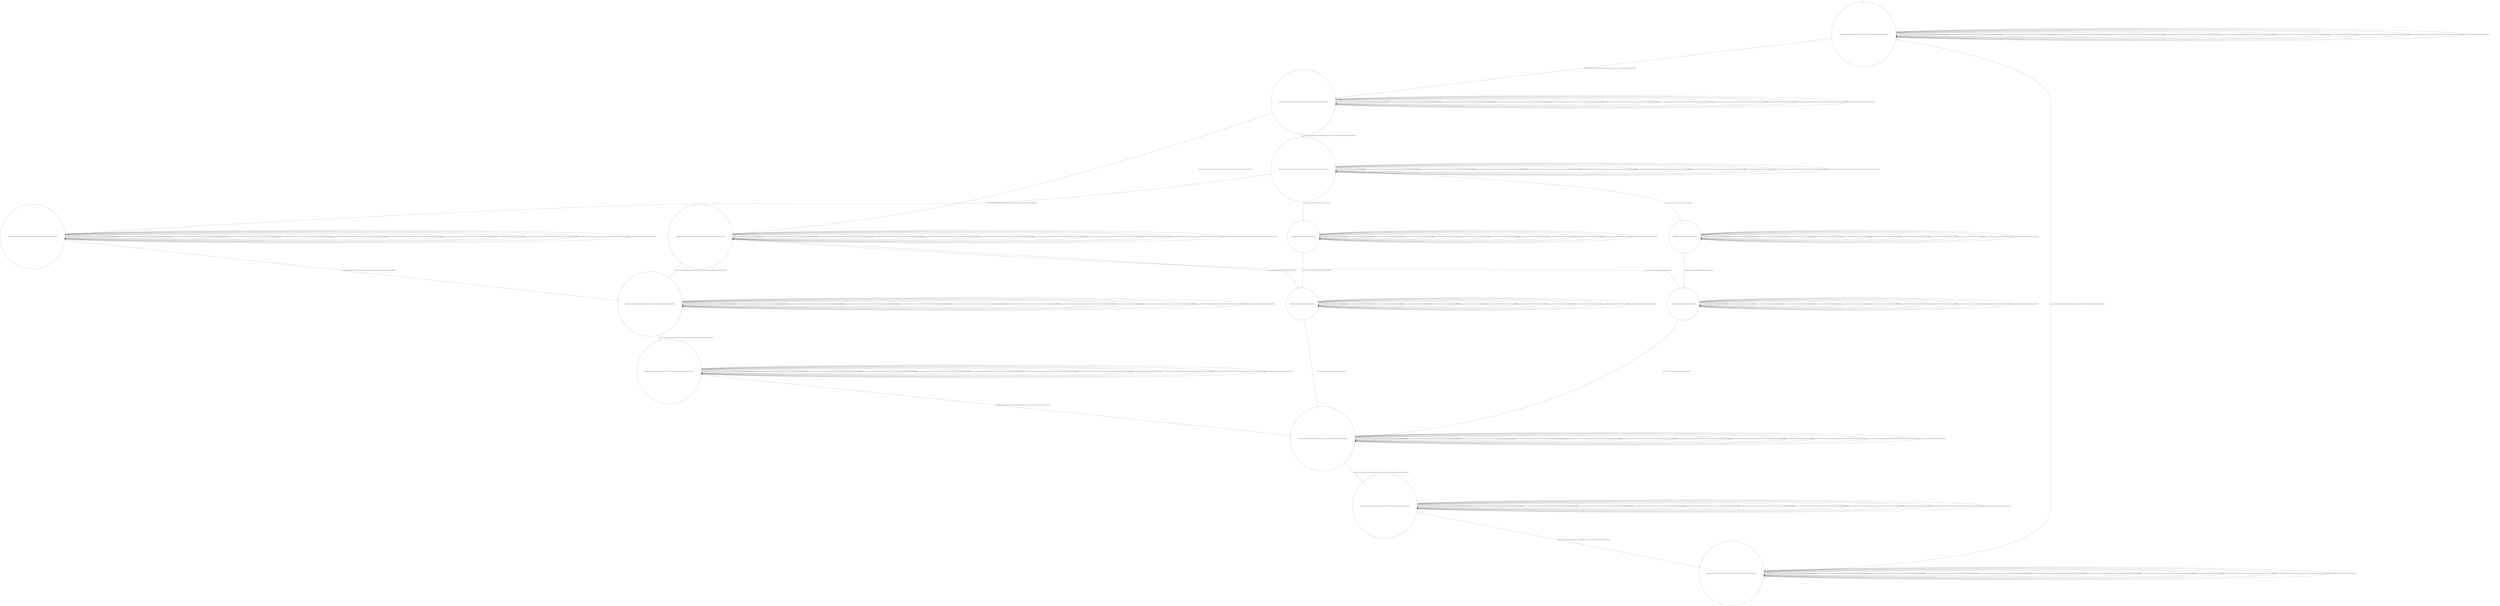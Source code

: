 digraph g {
	edge [lblstyle="above, sloped"];
	s0 [shape="circle" label="0@[((DOL and CAP and TON and not TEA and not EUR and not COF) or (DOL and COF and TEA and CAP and TON and not EUR))]"];
	s1 [shape="circle" label="1@[((DOL and CAP and TON and not TEA and not EUR and not COF) or (DOL and COF and TEA and CAP and TON and not EUR))]"];
	s2 [shape="circle" label="2@[((DOL and CAP and TON and not TEA and not EUR and not COF) or (DOL and COF and TEA and CAP and TON and not EUR))]"];
	s3 [shape="circle" label="3@[((DOL and CAP and TON and not TEA and not EUR and not COF) or (DOL and COF and TEA and CAP and TON and not EUR))]"];
	s4 [shape="circle" label="4@[((DOL and CAP and TON and not TEA and not EUR and not COF) or (DOL and COF and TEA and CAP and TON and not EUR))]"];
	s5 [shape="circle" label="5@[((DOL and CAP and TON and not TEA and not EUR and not COF) or (DOL and COF and TEA and CAP and TON and not EUR))]"];
	s6 [shape="circle" label="6@[((DOL and CAP and TON and not TEA and not EUR and not COF) or (DOL and COF and TEA and CAP and TON and not EUR))]"];
	s7 [shape="circle" label="7@[((DOL and CAP and TON and not TEA and not EUR and not COF) or (DOL and COF and TEA and CAP and TON and not EUR))]"];
	s8 [shape="circle" label="8@[((DOL and CAP and TON and not TEA and not EUR and not COF) or (DOL and COF and TEA and CAP and TON and not EUR))]"];
	s9 [shape="circle" label="9@[((DOL and CAP and TON and not TEA and not EUR and not COF) or (DOL and COF and TEA and CAP and TON and not EUR))]"];
	s10 [shape="circle" label="10@[((DOL and COF and TEA and CAP and TON and not EUR))]"];
	s11 [shape="circle" label="11@[((DOL and COF and TEA and CAP and TON and not EUR))]"];
	s12 [shape="circle" label="12@[((DOL and COF and TEA and CAP and TON and not EUR))]"];
	s13 [shape="circle" label="13@[((DOL and COF and TEA and CAP and TON and not EUR))]"];
	s0 -> s0 [label="cap / nok() [((DOL and CAP and TON and not TEA and not EUR and not COF) or (DOL and COF and TEA and CAP and TON and not EUR))]"];
	s0 -> s0 [label="coffee / nok() [((DOL and CAP and TON and not TEA and not EUR and not COF) or (DOL and COF and TEA and CAP and TON and not EUR))]"];
	s0 -> s0 [label="cup_taken / nok() [((DOL and CAP and TON and not TEA and not EUR and not COF) or (DOL and COF and TEA and CAP and TON and not EUR))]"];
	s0 -> s0 [label="display_done / nok() [((DOL and CAP and TON and not TEA and not EUR and not COF) or (DOL and COF and TEA and CAP and TON and not EUR))]"];
	s0 -> s1 [label="dollar / ok() [((DOL and CAP and TON and not TEA and not EUR and not COF) or (DOL and COF and TEA and CAP and TON and not EUR))]"];
	s0 -> s0 [label="no_sugar / nok() [((DOL and CAP and TON and not TEA and not EUR and not COF) or (DOL and COF and TEA and CAP and TON and not EUR))]"];
	s0 -> s0 [label="pour_coffee / nok() [((DOL and CAP and TON and not TEA and not EUR and not COF) or (DOL and COF and TEA and CAP and TON and not EUR))]"];
	s0 -> s0 [label="pour_milk / nok() [((DOL and CAP and TON and not TEA and not EUR and not COF) or (DOL and COF and TEA and CAP and TON and not EUR))]"];
	s0 -> s0 [label="pour_sugar / nok() [((DOL and CAP and TON and not TEA and not EUR and not COF) or (DOL and COF and TEA and CAP and TON and not EUR))]"];
	s0 -> s0 [label="pour_tea / nok() [((DOL and COF and TEA and CAP and TON and not EUR))]"];
	s0 -> s0 [label="ring / nok() [((DOL and CAP and TON and not TEA and not EUR and not COF) or (DOL and COF and TEA and CAP and TON and not EUR))]"];
	s0 -> s0 [label="sugar / nok() [((DOL and CAP and TON and not TEA and not EUR and not COF) or (DOL and COF and TEA and CAP and TON and not EUR))]"];
	s0 -> s0 [label="tea / nok() [((DOL and COF and TEA and CAP and TON and not EUR))]"];
	s1 -> s1 [label="cap / nok() [((DOL and CAP and TON and not TEA and not EUR and not COF) or (DOL and COF and TEA and CAP and TON and not EUR))]"];
	s1 -> s1 [label="coffee / nok() [((DOL and CAP and TON and not TEA and not EUR and not COF) or (DOL and COF and TEA and CAP and TON and not EUR))]"];
	s1 -> s1 [label="cup_taken / nok() [((DOL and CAP and TON and not TEA and not EUR and not COF) or (DOL and COF and TEA and CAP and TON and not EUR))]"];
	s1 -> s1 [label="display_done / nok() [((DOL and CAP and TON and not TEA and not EUR and not COF) or (DOL and COF and TEA and CAP and TON and not EUR))]"];
	s1 -> s1 [label="dollar / nok() [((DOL and CAP and TON and not TEA and not EUR and not COF) or (DOL and COF and TEA and CAP and TON and not EUR))]"];
	s1 -> s2 [label="no_sugar / ok() [((DOL and CAP and TON and not TEA and not EUR and not COF) or (DOL and COF and TEA and CAP and TON and not EUR))]"];
	s1 -> s1 [label="pour_coffee / nok() [((DOL and CAP and TON and not TEA and not EUR and not COF) or (DOL and COF and TEA and CAP and TON and not EUR))]"];
	s1 -> s1 [label="pour_milk / nok() [((DOL and CAP and TON and not TEA and not EUR and not COF) or (DOL and COF and TEA and CAP and TON and not EUR))]"];
	s1 -> s1 [label="pour_sugar / nok() [((DOL and CAP and TON and not TEA and not EUR and not COF) or (DOL and COF and TEA and CAP and TON and not EUR))]"];
	s1 -> s1 [label="pour_tea / nok() [((DOL and COF and TEA and CAP and TON and not EUR))]"];
	s1 -> s1 [label="ring / nok() [((DOL and CAP and TON and not TEA and not EUR and not COF) or (DOL and COF and TEA and CAP and TON and not EUR))]"];
	s1 -> s3 [label="sugar / ok() [((DOL and CAP and TON and not TEA and not EUR and not COF) or (DOL and COF and TEA and CAP and TON and not EUR))]"];
	s1 -> s1 [label="tea / nok() [((DOL and COF and TEA and CAP and TON and not EUR))]"];
	s2 -> s5 [label="cap / ok() [((DOL and CAP and TON and not TEA and not EUR and not COF) or (DOL and COF and TEA and CAP and TON and not EUR))]"];
	s2 -> s2 [label="coffee / Ω [((DOL and CAP and TON and not TEA and not EUR and not COF))]"];
	s2 -> s12 [label="coffee / ok() [((DOL and COF and TEA and CAP and TON and not EUR))]"];
	s2 -> s2 [label="cup_taken / nok() [((DOL and CAP and TON and not TEA and not EUR and not COF) or (DOL and COF and TEA and CAP and TON and not EUR))]"];
	s2 -> s2 [label="display_done / nok() [((DOL and CAP and TON and not TEA and not EUR and not COF) or (DOL and COF and TEA and CAP and TON and not EUR))]"];
	s2 -> s2 [label="dollar / nok() [((DOL and CAP and TON and not TEA and not EUR and not COF) or (DOL and COF and TEA and CAP and TON and not EUR))]"];
	s2 -> s2 [label="no_sugar / nok() [((DOL and CAP and TON and not TEA and not EUR and not COF) or (DOL and COF and TEA and CAP and TON and not EUR))]"];
	s2 -> s2 [label="pour_coffee / nok() [((DOL and CAP and TON and not TEA and not EUR and not COF) or (DOL and COF and TEA and CAP and TON and not EUR))]"];
	s2 -> s2 [label="pour_milk / nok() [((DOL and CAP and TON and not TEA and not EUR and not COF) or (DOL and COF and TEA and CAP and TON and not EUR))]"];
	s2 -> s2 [label="pour_sugar / nok() [((DOL and CAP and TON and not TEA and not EUR and not COF) or (DOL and COF and TEA and CAP and TON and not EUR))]"];
	s2 -> s2 [label="pour_tea / nok() [((DOL and COF and TEA and CAP and TON and not EUR))]"];
	s2 -> s2 [label="ring / nok() [((DOL and CAP and TON and not TEA and not EUR and not COF) or (DOL and COF and TEA and CAP and TON and not EUR))]"];
	s2 -> s2 [label="sugar / void() [((DOL and CAP and TON and not TEA and not EUR and not COF) or (DOL and COF and TEA and CAP and TON and not EUR))]"];
	s2 -> s13 [label="tea / ok() [((DOL and COF and TEA and CAP and TON and not EUR))]"];
	s3 -> s4 [label="cap / ok() [((DOL and CAP and TON and not TEA and not EUR and not COF) or (DOL and COF and TEA and CAP and TON and not EUR))]"];
	s3 -> s3 [label="coffee / Ω [((DOL and CAP and TON and not TEA and not EUR and not COF))]"];
	s3 -> s10 [label="coffee / ok() [((DOL and COF and TEA and CAP and TON and not EUR))]"];
	s3 -> s3 [label="cup_taken / nok() [((DOL and CAP and TON and not TEA and not EUR and not COF) or (DOL and COF and TEA and CAP and TON and not EUR))]"];
	s3 -> s3 [label="display_done / nok() [((DOL and CAP and TON and not TEA and not EUR and not COF) or (DOL and COF and TEA and CAP and TON and not EUR))]"];
	s3 -> s3 [label="dollar / nok() [((DOL and CAP and TON and not TEA and not EUR and not COF) or (DOL and COF and TEA and CAP and TON and not EUR))]"];
	s3 -> s3 [label="no_sugar / void() [((DOL and CAP and TON and not TEA and not EUR and not COF) or (DOL and COF and TEA and CAP and TON and not EUR))]"];
	s3 -> s3 [label="pour_coffee / nok() [((DOL and CAP and TON and not TEA and not EUR and not COF) or (DOL and COF and TEA and CAP and TON and not EUR))]"];
	s3 -> s3 [label="pour_milk / nok() [((DOL and CAP and TON and not TEA and not EUR and not COF) or (DOL and COF and TEA and CAP and TON and not EUR))]"];
	s3 -> s3 [label="pour_sugar / nok() [((DOL and CAP and TON and not TEA and not EUR and not COF) or (DOL and COF and TEA and CAP and TON and not EUR))]"];
	s3 -> s3 [label="pour_tea / nok() [((DOL and COF and TEA and CAP and TON and not EUR))]"];
	s3 -> s3 [label="ring / nok() [((DOL and CAP and TON and not TEA and not EUR and not COF) or (DOL and COF and TEA and CAP and TON and not EUR))]"];
	s3 -> s3 [label="sugar / nok() [((DOL and CAP and TON and not TEA and not EUR and not COF) or (DOL and COF and TEA and CAP and TON and not EUR))]"];
	s3 -> s11 [label="tea / ok() [((DOL and COF and TEA and CAP and TON and not EUR))]"];
	s4 -> s4 [label="cap / nok() [((DOL and CAP and TON and not TEA and not EUR and not COF) or (DOL and COF and TEA and CAP and TON and not EUR))]"];
	s4 -> s4 [label="coffee / void() [((DOL and CAP and TON and not TEA and not EUR and not COF) or (DOL and COF and TEA and CAP and TON and not EUR))]"];
	s4 -> s4 [label="cup_taken / nok() [((DOL and CAP and TON and not TEA and not EUR and not COF) or (DOL and COF and TEA and CAP and TON and not EUR))]"];
	s4 -> s4 [label="display_done / nok() [((DOL and CAP and TON and not TEA and not EUR and not COF) or (DOL and COF and TEA and CAP and TON and not EUR))]"];
	s4 -> s4 [label="dollar / nok() [((DOL and CAP and TON and not TEA and not EUR and not COF) or (DOL and COF and TEA and CAP and TON and not EUR))]"];
	s4 -> s4 [label="no_sugar / nok() [((DOL and CAP and TON and not TEA and not EUR and not COF) or (DOL and COF and TEA and CAP and TON and not EUR))]"];
	s4 -> s4 [label="pour_coffee / nok() [((DOL and CAP and TON and not TEA and not EUR and not COF) or (DOL and COF and TEA and CAP and TON and not EUR))]"];
	s4 -> s4 [label="pour_milk / nok() [((DOL and CAP and TON and not TEA and not EUR and not COF) or (DOL and COF and TEA and CAP and TON and not EUR))]"];
	s4 -> s5 [label="pour_sugar / ok() [((DOL and CAP and TON and not TEA and not EUR and not COF) or (DOL and COF and TEA and CAP and TON and not EUR))]"];
	s4 -> s4 [label="pour_tea / nok() [((DOL and COF and TEA and CAP and TON and not EUR))]"];
	s4 -> s4 [label="ring / nok() [((DOL and CAP and TON and not TEA and not EUR and not COF) or (DOL and COF and TEA and CAP and TON and not EUR))]"];
	s4 -> s4 [label="sugar / nok() [((DOL and CAP and TON and not TEA and not EUR and not COF) or (DOL and COF and TEA and CAP and TON and not EUR))]"];
	s4 -> s4 [label="tea / void() [((DOL and COF and TEA and CAP and TON and not EUR))]"];
	s5 -> s5 [label="cap / nok() [((DOL and CAP and TON and not TEA and not EUR and not COF) or (DOL and COF and TEA and CAP and TON and not EUR))]"];
	s5 -> s5 [label="coffee / void() [((DOL and CAP and TON and not TEA and not EUR and not COF) or (DOL and COF and TEA and CAP and TON and not EUR))]"];
	s5 -> s5 [label="cup_taken / nok() [((DOL and CAP and TON and not TEA and not EUR and not COF) or (DOL and COF and TEA and CAP and TON and not EUR))]"];
	s5 -> s5 [label="display_done / nok() [((DOL and CAP and TON and not TEA and not EUR and not COF) or (DOL and COF and TEA and CAP and TON and not EUR))]"];
	s5 -> s5 [label="dollar / nok() [((DOL and CAP and TON and not TEA and not EUR and not COF) or (DOL and COF and TEA and CAP and TON and not EUR))]"];
	s5 -> s5 [label="no_sugar / nok() [((DOL and CAP and TON and not TEA and not EUR and not COF) or (DOL and COF and TEA and CAP and TON and not EUR))]"];
	s5 -> s5 [label="pour_coffee / nok() [((DOL and CAP and TON and not TEA and not EUR and not COF) or (DOL and COF and TEA and CAP and TON and not EUR))]"];
	s5 -> s6 [label="pour_milk / ok() [((DOL and CAP and TON and not TEA and not EUR and not COF) or (DOL and COF and TEA and CAP and TON and not EUR))]"];
	s5 -> s5 [label="pour_sugar / nok() [((DOL and CAP and TON and not TEA and not EUR and not COF) or (DOL and COF and TEA and CAP and TON and not EUR))]"];
	s5 -> s5 [label="pour_tea / nok() [((DOL and COF and TEA and CAP and TON and not EUR))]"];
	s5 -> s5 [label="ring / nok() [((DOL and CAP and TON and not TEA and not EUR and not COF) or (DOL and COF and TEA and CAP and TON and not EUR))]"];
	s5 -> s5 [label="sugar / nok() [((DOL and CAP and TON and not TEA and not EUR and not COF) or (DOL and COF and TEA and CAP and TON and not EUR))]"];
	s5 -> s5 [label="tea / void() [((DOL and COF and TEA and CAP and TON and not EUR))]"];
	s6 -> s6 [label="cap / nok() [((DOL and CAP and TON and not TEA and not EUR and not COF) or (DOL and COF and TEA and CAP and TON and not EUR))]"];
	s6 -> s6 [label="coffee / nok() [((DOL and CAP and TON and not TEA and not EUR and not COF) or (DOL and COF and TEA and CAP and TON and not EUR))]"];
	s6 -> s6 [label="cup_taken / nok() [((DOL and CAP and TON and not TEA and not EUR and not COF) or (DOL and COF and TEA and CAP and TON and not EUR))]"];
	s6 -> s6 [label="display_done / nok() [((DOL and CAP and TON and not TEA and not EUR and not COF) or (DOL and COF and TEA and CAP and TON and not EUR))]"];
	s6 -> s6 [label="dollar / nok() [((DOL and CAP and TON and not TEA and not EUR and not COF) or (DOL and COF and TEA and CAP and TON and not EUR))]"];
	s6 -> s6 [label="no_sugar / nok() [((DOL and CAP and TON and not TEA and not EUR and not COF) or (DOL and COF and TEA and CAP and TON and not EUR))]"];
	s6 -> s7 [label="pour_coffee / ok() [((DOL and CAP and TON and not TEA and not EUR and not COF) or (DOL and COF and TEA and CAP and TON and not EUR))]"];
	s6 -> s6 [label="pour_milk / nok() [((DOL and CAP and TON and not TEA and not EUR and not COF) or (DOL and COF and TEA and CAP and TON and not EUR))]"];
	s6 -> s6 [label="pour_sugar / nok() [((DOL and CAP and TON and not TEA and not EUR and not COF) or (DOL and COF and TEA and CAP and TON and not EUR))]"];
	s6 -> s6 [label="pour_tea / nok() [((DOL and COF and TEA and CAP and TON and not EUR))]"];
	s6 -> s6 [label="ring / nok() [((DOL and CAP and TON and not TEA and not EUR and not COF) or (DOL and COF and TEA and CAP and TON and not EUR))]"];
	s6 -> s6 [label="sugar / nok() [((DOL and CAP and TON and not TEA and not EUR and not COF) or (DOL and COF and TEA and CAP and TON and not EUR))]"];
	s6 -> s6 [label="tea / nok() [((DOL and COF and TEA and CAP and TON and not EUR))]"];
	s7 -> s7 [label="cap / nok() [((DOL and CAP and TON and not TEA and not EUR and not COF) or (DOL and COF and TEA and CAP and TON and not EUR))]"];
	s7 -> s7 [label="coffee / nok() [((DOL and CAP and TON and not TEA and not EUR and not COF) or (DOL and COF and TEA and CAP and TON and not EUR))]"];
	s7 -> s7 [label="cup_taken / nok() [((DOL and CAP and TON and not TEA and not EUR and not COF) or (DOL and COF and TEA and CAP and TON and not EUR))]"];
	s7 -> s8 [label="display_done / ok() [((DOL and CAP and TON and not TEA and not EUR and not COF) or (DOL and COF and TEA and CAP and TON and not EUR))]"];
	s7 -> s7 [label="dollar / nok() [((DOL and CAP and TON and not TEA and not EUR and not COF) or (DOL and COF and TEA and CAP and TON and not EUR))]"];
	s7 -> s7 [label="no_sugar / nok() [((DOL and CAP and TON and not TEA and not EUR and not COF) or (DOL and COF and TEA and CAP and TON and not EUR))]"];
	s7 -> s7 [label="pour_coffee / nok() [((DOL and CAP and TON and not TEA and not EUR and not COF) or (DOL and COF and TEA and CAP and TON and not EUR))]"];
	s7 -> s7 [label="pour_milk / nok() [((DOL and CAP and TON and not TEA and not EUR and not COF) or (DOL and COF and TEA and CAP and TON and not EUR))]"];
	s7 -> s7 [label="pour_sugar / nok() [((DOL and CAP and TON and not TEA and not EUR and not COF) or (DOL and COF and TEA and CAP and TON and not EUR))]"];
	s7 -> s7 [label="pour_tea / nok() [((DOL and COF and TEA and CAP and TON and not EUR))]"];
	s7 -> s7 [label="ring / nok() [((DOL and CAP and TON and not TEA and not EUR and not COF) or (DOL and COF and TEA and CAP and TON and not EUR))]"];
	s7 -> s7 [label="sugar / nok() [((DOL and CAP and TON and not TEA and not EUR and not COF) or (DOL and COF and TEA and CAP and TON and not EUR))]"];
	s7 -> s7 [label="tea / nok() [((DOL and COF and TEA and CAP and TON and not EUR))]"];
	s8 -> s8 [label="cap / nok() [((DOL and CAP and TON and not TEA and not EUR and not COF) or (DOL and COF and TEA and CAP and TON and not EUR))]"];
	s8 -> s8 [label="coffee / nok() [((DOL and CAP and TON and not TEA and not EUR and not COF) or (DOL and COF and TEA and CAP and TON and not EUR))]"];
	s8 -> s8 [label="cup_taken / nok() [((DOL and CAP and TON and not TEA and not EUR and not COF) or (DOL and COF and TEA and CAP and TON and not EUR))]"];
	s8 -> s8 [label="display_done / nok() [((DOL and CAP and TON and not TEA and not EUR and not COF) or (DOL and COF and TEA and CAP and TON and not EUR))]"];
	s8 -> s8 [label="dollar / nok() [((DOL and CAP and TON and not TEA and not EUR and not COF) or (DOL and COF and TEA and CAP and TON and not EUR))]"];
	s8 -> s8 [label="no_sugar / nok() [((DOL and CAP and TON and not TEA and not EUR and not COF) or (DOL and COF and TEA and CAP and TON and not EUR))]"];
	s8 -> s8 [label="pour_coffee / nok() [((DOL and CAP and TON and not TEA and not EUR and not COF) or (DOL and COF and TEA and CAP and TON and not EUR))]"];
	s8 -> s8 [label="pour_milk / nok() [((DOL and CAP and TON and not TEA and not EUR and not COF) or (DOL and COF and TEA and CAP and TON and not EUR))]"];
	s8 -> s8 [label="pour_sugar / nok() [((DOL and CAP and TON and not TEA and not EUR and not COF) or (DOL and COF and TEA and CAP and TON and not EUR))]"];
	s8 -> s8 [label="pour_tea / nok() [((DOL and COF and TEA and CAP and TON and not EUR))]"];
	s8 -> s9 [label="ring / ok() [((DOL and CAP and TON and not TEA and not EUR and not COF) or (DOL and COF and TEA and CAP and TON and not EUR))]"];
	s8 -> s8 [label="sugar / nok() [((DOL and CAP and TON and not TEA and not EUR and not COF) or (DOL and COF and TEA and CAP and TON and not EUR))]"];
	s8 -> s8 [label="tea / nok() [((DOL and COF and TEA and CAP and TON and not EUR))]"];
	s9 -> s9 [label="cap / nok() [((DOL and CAP and TON and not TEA and not EUR and not COF) or (DOL and COF and TEA and CAP and TON and not EUR))]"];
	s9 -> s9 [label="coffee / nok() [((DOL and CAP and TON and not TEA and not EUR and not COF) or (DOL and COF and TEA and CAP and TON and not EUR))]"];
	s9 -> s0 [label="cup_taken / ok() [((DOL and CAP and TON and not TEA and not EUR and not COF) or (DOL and COF and TEA and CAP and TON and not EUR))]"];
	s9 -> s9 [label="display_done / nok() [((DOL and CAP and TON and not TEA and not EUR and not COF) or (DOL and COF and TEA and CAP and TON and not EUR))]"];
	s9 -> s9 [label="dollar / nok() [((DOL and CAP and TON and not TEA and not EUR and not COF) or (DOL and COF and TEA and CAP and TON and not EUR))]"];
	s9 -> s9 [label="no_sugar / nok() [((DOL and CAP and TON and not TEA and not EUR and not COF) or (DOL and COF and TEA and CAP and TON and not EUR))]"];
	s9 -> s9 [label="pour_coffee / nok() [((DOL and CAP and TON and not TEA and not EUR and not COF) or (DOL and COF and TEA and CAP and TON and not EUR))]"];
	s9 -> s9 [label="pour_milk / nok() [((DOL and CAP and TON and not TEA and not EUR and not COF) or (DOL and COF and TEA and CAP and TON and not EUR))]"];
	s9 -> s9 [label="pour_sugar / nok() [((DOL and CAP and TON and not TEA and not EUR and not COF) or (DOL and COF and TEA and CAP and TON and not EUR))]"];
	s9 -> s9 [label="pour_tea / nok() [((DOL and COF and TEA and CAP and TON and not EUR))]"];
	s9 -> s9 [label="ring / nok() [((DOL and CAP and TON and not TEA and not EUR and not COF) or (DOL and COF and TEA and CAP and TON and not EUR))]"];
	s9 -> s9 [label="sugar / nok() [((DOL and CAP and TON and not TEA and not EUR and not COF) or (DOL and COF and TEA and CAP and TON and not EUR))]"];
	s9 -> s9 [label="tea / nok() [((DOL and COF and TEA and CAP and TON and not EUR))]"];
	s10 -> s10 [label="cap / void() [((DOL and COF and TEA and CAP and TON and not EUR))]"];
	s10 -> s10 [label="coffee / nok() [((DOL and COF and TEA and CAP and TON and not EUR))]"];
	s10 -> s10 [label="cup_taken / nok() [((DOL and COF and TEA and CAP and TON and not EUR))]"];
	s10 -> s10 [label="display_done / nok() [((DOL and COF and TEA and CAP and TON and not EUR))]"];
	s10 -> s10 [label="dollar / nok() [((DOL and COF and TEA and CAP and TON and not EUR))]"];
	s10 -> s10 [label="no_sugar / nok() [((DOL and COF and TEA and CAP and TON and not EUR))]"];
	s10 -> s10 [label="pour_coffee / nok() [((DOL and COF and TEA and CAP and TON and not EUR))]"];
	s10 -> s10 [label="pour_milk / nok() [((DOL and COF and TEA and CAP and TON and not EUR))]"];
	s10 -> s12 [label="pour_sugar / ok() [((DOL and COF and TEA and CAP and TON and not EUR))]"];
	s10 -> s10 [label="pour_tea / nok() [((DOL and COF and TEA and CAP and TON and not EUR))]"];
	s10 -> s10 [label="ring / nok() [((DOL and COF and TEA and CAP and TON and not EUR))]"];
	s10 -> s10 [label="sugar / nok() [((DOL and COF and TEA and CAP and TON and not EUR))]"];
	s10 -> s10 [label="tea / void() [((DOL and COF and TEA and CAP and TON and not EUR))]"];
	s11 -> s11 [label="cap / void() [((DOL and COF and TEA and CAP and TON and not EUR))]"];
	s11 -> s11 [label="coffee / void() [((DOL and COF and TEA and CAP and TON and not EUR))]"];
	s11 -> s11 [label="cup_taken / nok() [((DOL and COF and TEA and CAP and TON and not EUR))]"];
	s11 -> s11 [label="display_done / nok() [((DOL and COF and TEA and CAP and TON and not EUR))]"];
	s11 -> s11 [label="dollar / nok() [((DOL and COF and TEA and CAP and TON and not EUR))]"];
	s11 -> s11 [label="no_sugar / nok() [((DOL and COF and TEA and CAP and TON and not EUR))]"];
	s11 -> s11 [label="pour_coffee / nok() [((DOL and COF and TEA and CAP and TON and not EUR))]"];
	s11 -> s11 [label="pour_milk / nok() [((DOL and COF and TEA and CAP and TON and not EUR))]"];
	s11 -> s13 [label="pour_sugar / ok() [((DOL and COF and TEA and CAP and TON and not EUR))]"];
	s11 -> s11 [label="pour_tea / nok() [((DOL and COF and TEA and CAP and TON and not EUR))]"];
	s11 -> s11 [label="ring / nok() [((DOL and COF and TEA and CAP and TON and not EUR))]"];
	s11 -> s11 [label="sugar / nok() [((DOL and COF and TEA and CAP and TON and not EUR))]"];
	s11 -> s11 [label="tea / nok() [((DOL and COF and TEA and CAP and TON and not EUR))]"];
	s12 -> s12 [label="cap / void() [((DOL and COF and TEA and CAP and TON and not EUR))]"];
	s12 -> s12 [label="coffee / nok() [((DOL and COF and TEA and CAP and TON and not EUR))]"];
	s12 -> s12 [label="cup_taken / nok() [((DOL and COF and TEA and CAP and TON and not EUR))]"];
	s12 -> s12 [label="display_done / nok() [((DOL and COF and TEA and CAP and TON and not EUR))]"];
	s12 -> s12 [label="dollar / nok() [((DOL and COF and TEA and CAP and TON and not EUR))]"];
	s12 -> s12 [label="no_sugar / nok() [((DOL and COF and TEA and CAP and TON and not EUR))]"];
	s12 -> s7 [label="pour_coffee / ok() [((DOL and COF and TEA and CAP and TON and not EUR))]"];
	s12 -> s12 [label="pour_milk / nok() [((DOL and COF and TEA and CAP and TON and not EUR))]"];
	s12 -> s12 [label="pour_sugar / nok() [((DOL and COF and TEA and CAP and TON and not EUR))]"];
	s12 -> s12 [label="pour_tea / nok() [((DOL and COF and TEA and CAP and TON and not EUR))]"];
	s12 -> s12 [label="ring / nok() [((DOL and COF and TEA and CAP and TON and not EUR))]"];
	s12 -> s12 [label="sugar / nok() [((DOL and COF and TEA and CAP and TON and not EUR))]"];
	s12 -> s12 [label="tea / void() [((DOL and COF and TEA and CAP and TON and not EUR))]"];
	s13 -> s13 [label="cap / void() [((DOL and COF and TEA and CAP and TON and not EUR))]"];
	s13 -> s13 [label="coffee / void() [((DOL and COF and TEA and CAP and TON and not EUR))]"];
	s13 -> s13 [label="cup_taken / nok() [((DOL and COF and TEA and CAP and TON and not EUR))]"];
	s13 -> s13 [label="display_done / nok() [((DOL and COF and TEA and CAP and TON and not EUR))]"];
	s13 -> s13 [label="dollar / nok() [((DOL and COF and TEA and CAP and TON and not EUR))]"];
	s13 -> s13 [label="no_sugar / nok() [((DOL and COF and TEA and CAP and TON and not EUR))]"];
	s13 -> s13 [label="pour_coffee / nok() [((DOL and COF and TEA and CAP and TON and not EUR))]"];
	s13 -> s13 [label="pour_milk / nok() [((DOL and COF and TEA and CAP and TON and not EUR))]"];
	s13 -> s13 [label="pour_sugar / nok() [((DOL and COF and TEA and CAP and TON and not EUR))]"];
	s13 -> s7 [label="pour_tea / ok() [((DOL and COF and TEA and CAP and TON and not EUR))]"];
	s13 -> s13 [label="ring / nok() [((DOL and COF and TEA and CAP and TON and not EUR))]"];
	s13 -> s13 [label="sugar / nok() [((DOL and COF and TEA and CAP and TON and not EUR))]"];
	s13 -> s13 [label="tea / nok() [((DOL and COF and TEA and CAP and TON and not EUR))]"];
	__start0 [label="" shape="none" width="0" height="0"];
	__start0 -> s0;
}